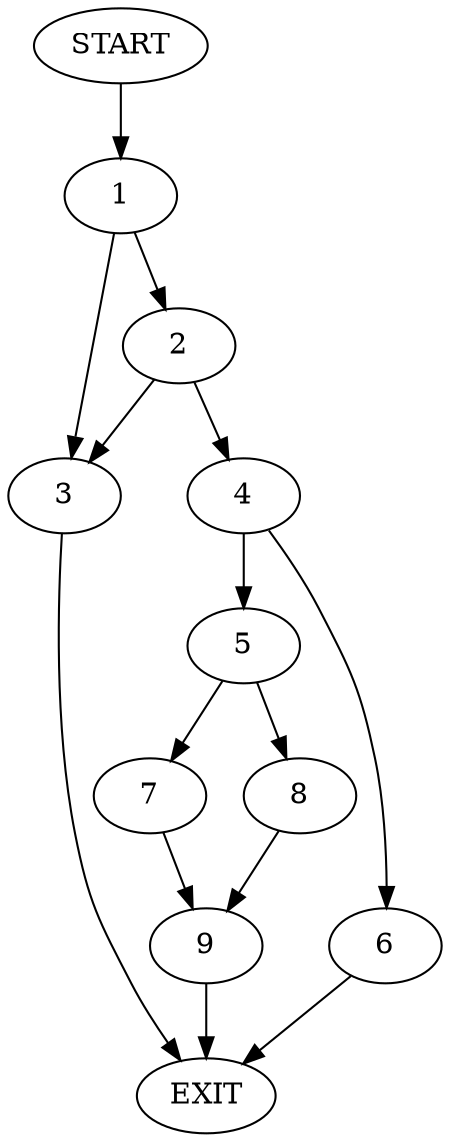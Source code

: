 digraph {
0 [label="START"]
10 [label="EXIT"]
0 -> 1
1 -> 2
1 -> 3
2 -> 4
2 -> 3
3 -> 10
4 -> 5
4 -> 6
5 -> 7
5 -> 8
6 -> 10
8 -> 9
7 -> 9
9 -> 10
}
